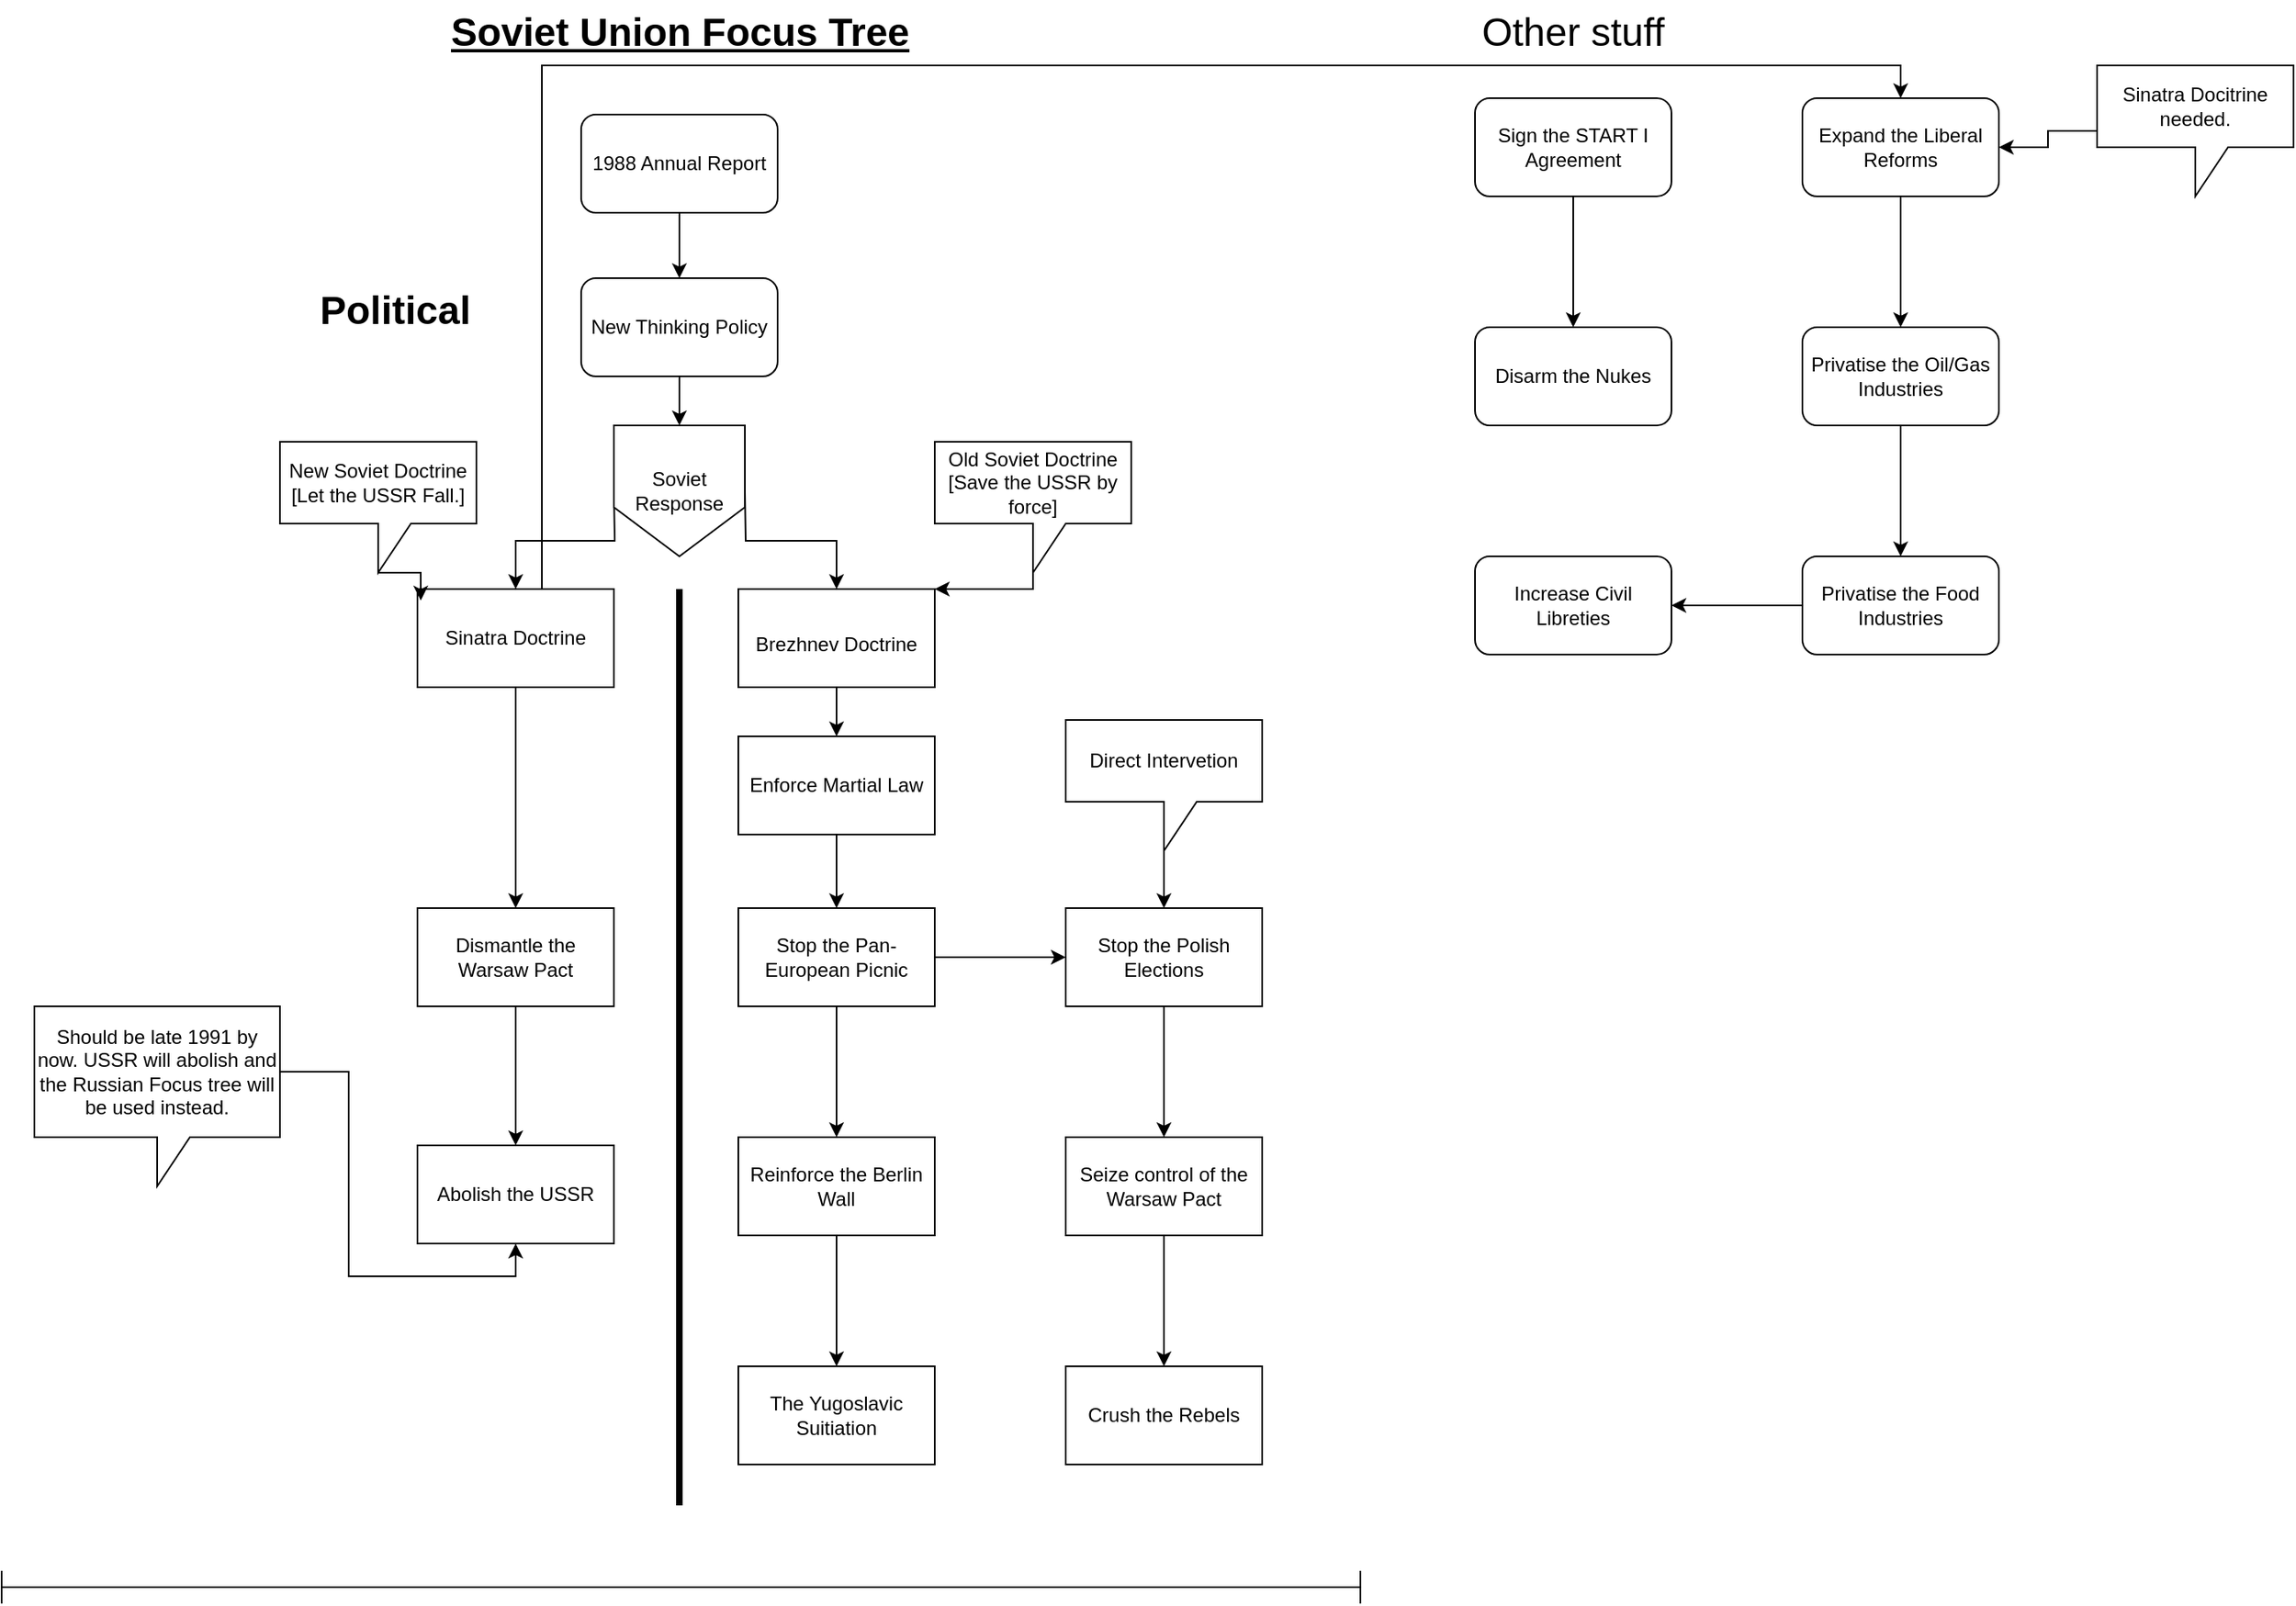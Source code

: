 <mxfile version="13.6.2" type="device"><diagram id="C5RBs43oDa-KdzZeNtuy" name="Page-1"><mxGraphModel dx="1422" dy="822" grid="1" gridSize="10" guides="1" tooltips="1" connect="1" arrows="1" fold="1" page="1" pageScale="1" pageWidth="1920" pageHeight="1200" math="0" shadow="0"><root><mxCell id="WIyWlLk6GJQsqaUBKTNV-0"/><mxCell id="WIyWlLk6GJQsqaUBKTNV-1" parent="WIyWlLk6GJQsqaUBKTNV-0"/><mxCell id="feMHMng9CTo6oTzExLfQ-0" value="Soviet Union Focus Tree" style="text;strokeColor=none;fillColor=none;html=1;fontSize=24;fontStyle=5;verticalAlign=middle;align=center;labelBackgroundColor=none;labelBorderColor=none;" parent="WIyWlLk6GJQsqaUBKTNV-1" vertex="1"><mxGeometry x="364" width="100" height="40" as="geometry"/></mxCell><mxCell id="feMHMng9CTo6oTzExLfQ-6" style="edgeStyle=orthogonalEdgeStyle;rounded=0;orthogonalLoop=1;jettySize=auto;html=1;exitX=0.5;exitY=1;exitDx=0;exitDy=0;entryX=0.5;entryY=0;entryDx=0;entryDy=0;" parent="WIyWlLk6GJQsqaUBKTNV-1" source="feMHMng9CTo6oTzExLfQ-1" target="feMHMng9CTo6oTzExLfQ-5" edge="1"><mxGeometry relative="1" as="geometry"/></mxCell><mxCell id="feMHMng9CTo6oTzExLfQ-1" value="1988 Annual Report" style="rounded=1;whiteSpace=wrap;html=1;labelBackgroundColor=none;" parent="WIyWlLk6GJQsqaUBKTNV-1" vertex="1"><mxGeometry x="354" y="70" width="120" height="60" as="geometry"/></mxCell><mxCell id="feMHMng9CTo6oTzExLfQ-8" style="edgeStyle=orthogonalEdgeStyle;rounded=0;orthogonalLoop=1;jettySize=auto;html=1;exitX=0.5;exitY=1;exitDx=0;exitDy=0;entryX=0.5;entryY=0;entryDx=0;entryDy=0;" parent="WIyWlLk6GJQsqaUBKTNV-1" source="feMHMng9CTo6oTzExLfQ-5" edge="1"><mxGeometry relative="1" as="geometry"><mxPoint x="414" y="260" as="targetPoint"/></mxGeometry></mxCell><mxCell id="feMHMng9CTo6oTzExLfQ-5" value="New Thinking Policy" style="rounded=1;whiteSpace=wrap;html=1;labelBackgroundColor=none;" parent="WIyWlLk6GJQsqaUBKTNV-1" vertex="1"><mxGeometry x="354" y="170" width="120" height="60" as="geometry"/></mxCell><mxCell id="feMHMng9CTo6oTzExLfQ-13" style="edgeStyle=orthogonalEdgeStyle;rounded=0;orthogonalLoop=1;jettySize=auto;html=1;exitX=0;exitY=0.5;exitDx=0;exitDy=0;entryX=0.5;entryY=0;entryDx=0;entryDy=0;" parent="WIyWlLk6GJQsqaUBKTNV-1" target="feMHMng9CTo6oTzExLfQ-9" edge="1"><mxGeometry relative="1" as="geometry"><mxPoint x="374" y="300" as="sourcePoint"/></mxGeometry></mxCell><mxCell id="feMHMng9CTo6oTzExLfQ-14" style="edgeStyle=orthogonalEdgeStyle;rounded=0;orthogonalLoop=1;jettySize=auto;html=1;exitX=1;exitY=0.5;exitDx=0;exitDy=0;entryX=0.5;entryY=0;entryDx=0;entryDy=0;" parent="WIyWlLk6GJQsqaUBKTNV-1" target="feMHMng9CTo6oTzExLfQ-10" edge="1"><mxGeometry relative="1" as="geometry"><mxPoint x="454" y="300" as="sourcePoint"/></mxGeometry></mxCell><mxCell id="feMHMng9CTo6oTzExLfQ-74" style="edgeStyle=orthogonalEdgeStyle;rounded=0;orthogonalLoop=1;jettySize=auto;html=1;exitX=1;exitY=0.5;exitDx=0;exitDy=0;entryX=0.5;entryY=0;entryDx=0;entryDy=0;" parent="WIyWlLk6GJQsqaUBKTNV-1" source="feMHMng9CTo6oTzExLfQ-9" target="feMHMng9CTo6oTzExLfQ-66" edge="1"><mxGeometry relative="1" as="geometry"><Array as="points"><mxPoint x="330" y="390"/><mxPoint x="330" y="40"/><mxPoint x="1160" y="40"/></Array></mxGeometry></mxCell><mxCell id="feMHMng9CTo6oTzExLfQ-9" value="Sinatra Doctrine" style="rounded=0;whiteSpace=wrap;html=1;labelBackgroundColor=none;" parent="WIyWlLk6GJQsqaUBKTNV-1" vertex="1"><mxGeometry x="254" y="360" width="120" height="60" as="geometry"/></mxCell><mxCell id="feMHMng9CTo6oTzExLfQ-28" style="edgeStyle=orthogonalEdgeStyle;rounded=0;orthogonalLoop=1;jettySize=auto;html=1;exitX=0.5;exitY=1;exitDx=0;exitDy=0;entryX=0.5;entryY=0;entryDx=0;entryDy=0;" parent="WIyWlLk6GJQsqaUBKTNV-1" source="feMHMng9CTo6oTzExLfQ-10" target="feMHMng9CTo6oTzExLfQ-26" edge="1"><mxGeometry relative="1" as="geometry"/></mxCell><mxCell id="feMHMng9CTo6oTzExLfQ-10" value="&lt;h1 class=&quot;firstHeading&quot;&gt;&lt;span class=&quot;&quot; style=&quot;font-weight: normal&quot;&gt;&lt;font style=&quot;font-size: 12px&quot;&gt;Brezhnev Doctrine&lt;/font&gt;&lt;/span&gt;&lt;/h1&gt;" style="rounded=0;whiteSpace=wrap;html=1;labelBackgroundColor=none;" parent="WIyWlLk6GJQsqaUBKTNV-1" vertex="1"><mxGeometry x="450" y="360" width="120" height="60" as="geometry"/></mxCell><mxCell id="feMHMng9CTo6oTzExLfQ-16" style="edgeStyle=orthogonalEdgeStyle;rounded=0;orthogonalLoop=1;jettySize=auto;html=1;exitX=0;exitY=0;exitDx=60;exitDy=80;exitPerimeter=0;entryX=1;entryY=0;entryDx=0;entryDy=0;" parent="WIyWlLk6GJQsqaUBKTNV-1" source="feMHMng9CTo6oTzExLfQ-11" target="feMHMng9CTo6oTzExLfQ-10" edge="1"><mxGeometry relative="1" as="geometry"><mxPoint x="590" y="360" as="targetPoint"/><Array as="points"><mxPoint x="630" y="360"/></Array></mxGeometry></mxCell><mxCell id="feMHMng9CTo6oTzExLfQ-11" value="Old Soviet Doctrine&lt;br&gt;[Save the USSR by force]" style="shape=callout;whiteSpace=wrap;html=1;perimeter=calloutPerimeter;labelBackgroundColor=none;" parent="WIyWlLk6GJQsqaUBKTNV-1" vertex="1"><mxGeometry x="570" y="270" width="120" height="80" as="geometry"/></mxCell><mxCell id="feMHMng9CTo6oTzExLfQ-17" style="edgeStyle=orthogonalEdgeStyle;rounded=0;orthogonalLoop=1;jettySize=auto;html=1;exitX=0;exitY=0;exitDx=60;exitDy=80;exitPerimeter=0;entryX=0.017;entryY=0.117;entryDx=0;entryDy=0;entryPerimeter=0;" parent="WIyWlLk6GJQsqaUBKTNV-1" source="feMHMng9CTo6oTzExLfQ-15" target="feMHMng9CTo6oTzExLfQ-9" edge="1"><mxGeometry relative="1" as="geometry"/></mxCell><mxCell id="feMHMng9CTo6oTzExLfQ-15" value="New Soviet Doctrine&lt;br&gt;[Let the USSR Fall.]" style="shape=callout;whiteSpace=wrap;html=1;perimeter=calloutPerimeter;labelBackgroundColor=none;" parent="WIyWlLk6GJQsqaUBKTNV-1" vertex="1"><mxGeometry x="170" y="270" width="120" height="80" as="geometry"/></mxCell><mxCell id="feMHMng9CTo6oTzExLfQ-18" value="" style="line;strokeWidth=4;direction=south;html=1;perimeter=backbonePerimeter;points=[];outlineConnect=0;labelBackgroundColor=none;" parent="WIyWlLk6GJQsqaUBKTNV-1" vertex="1"><mxGeometry x="409" y="360" width="10" height="560" as="geometry"/></mxCell><mxCell id="feMHMng9CTo6oTzExLfQ-19" value="Soviet Response" style="shape=offPageConnector;whiteSpace=wrap;html=1;labelBackgroundColor=none;" parent="WIyWlLk6GJQsqaUBKTNV-1" vertex="1"><mxGeometry x="374" y="260" width="80" height="80" as="geometry"/></mxCell><mxCell id="feMHMng9CTo6oTzExLfQ-29" style="edgeStyle=orthogonalEdgeStyle;rounded=0;orthogonalLoop=1;jettySize=auto;html=1;exitX=0.5;exitY=1;exitDx=0;exitDy=0;entryX=0.5;entryY=0;entryDx=0;entryDy=0;" parent="WIyWlLk6GJQsqaUBKTNV-1" source="feMHMng9CTo6oTzExLfQ-26" target="feMHMng9CTo6oTzExLfQ-27" edge="1"><mxGeometry relative="1" as="geometry"/></mxCell><mxCell id="feMHMng9CTo6oTzExLfQ-26" value="Enforce Martial Law" style="rounded=0;whiteSpace=wrap;html=1;labelBackgroundColor=none;" parent="WIyWlLk6GJQsqaUBKTNV-1" vertex="1"><mxGeometry x="450" y="450" width="120" height="60" as="geometry"/></mxCell><mxCell id="feMHMng9CTo6oTzExLfQ-31" value="" style="edgeStyle=orthogonalEdgeStyle;rounded=0;orthogonalLoop=1;jettySize=auto;html=1;" parent="WIyWlLk6GJQsqaUBKTNV-1" source="feMHMng9CTo6oTzExLfQ-27" target="feMHMng9CTo6oTzExLfQ-30" edge="1"><mxGeometry relative="1" as="geometry"/></mxCell><mxCell id="feMHMng9CTo6oTzExLfQ-33" value="" style="edgeStyle=orthogonalEdgeStyle;rounded=0;orthogonalLoop=1;jettySize=auto;html=1;" parent="WIyWlLk6GJQsqaUBKTNV-1" source="feMHMng9CTo6oTzExLfQ-27" target="feMHMng9CTo6oTzExLfQ-32" edge="1"><mxGeometry relative="1" as="geometry"/></mxCell><mxCell id="feMHMng9CTo6oTzExLfQ-27" value="Stop the&amp;nbsp;&lt;span&gt;Pan-European Picnic&lt;/span&gt;" style="rounded=0;whiteSpace=wrap;html=1;labelBackgroundColor=none;" parent="WIyWlLk6GJQsqaUBKTNV-1" vertex="1"><mxGeometry x="450" y="555" width="120" height="60" as="geometry"/></mxCell><mxCell id="feMHMng9CTo6oTzExLfQ-35" value="" style="edgeStyle=orthogonalEdgeStyle;rounded=0;orthogonalLoop=1;jettySize=auto;html=1;" parent="WIyWlLk6GJQsqaUBKTNV-1" source="feMHMng9CTo6oTzExLfQ-30" target="feMHMng9CTo6oTzExLfQ-34" edge="1"><mxGeometry relative="1" as="geometry"/></mxCell><mxCell id="feMHMng9CTo6oTzExLfQ-30" value="Stop the Polish Elections" style="rounded=0;whiteSpace=wrap;html=1;labelBackgroundColor=none;" parent="WIyWlLk6GJQsqaUBKTNV-1" vertex="1"><mxGeometry x="650" y="555" width="120" height="60" as="geometry"/></mxCell><mxCell id="feMHMng9CTo6oTzExLfQ-37" value="" style="edgeStyle=orthogonalEdgeStyle;rounded=0;orthogonalLoop=1;jettySize=auto;html=1;" parent="WIyWlLk6GJQsqaUBKTNV-1" source="feMHMng9CTo6oTzExLfQ-32" target="feMHMng9CTo6oTzExLfQ-36" edge="1"><mxGeometry relative="1" as="geometry"/></mxCell><mxCell id="feMHMng9CTo6oTzExLfQ-32" value="Reinforce the Berlin Wall" style="whiteSpace=wrap;html=1;rounded=0;" parent="WIyWlLk6GJQsqaUBKTNV-1" vertex="1"><mxGeometry x="450" y="695" width="120" height="60" as="geometry"/></mxCell><mxCell id="feMHMng9CTo6oTzExLfQ-39" value="" style="edgeStyle=orthogonalEdgeStyle;rounded=0;orthogonalLoop=1;jettySize=auto;html=1;" parent="WIyWlLk6GJQsqaUBKTNV-1" source="feMHMng9CTo6oTzExLfQ-34" target="feMHMng9CTo6oTzExLfQ-38" edge="1"><mxGeometry relative="1" as="geometry"/></mxCell><mxCell id="feMHMng9CTo6oTzExLfQ-34" value="Seize control of the Warsaw Pact" style="whiteSpace=wrap;html=1;rounded=0;" parent="WIyWlLk6GJQsqaUBKTNV-1" vertex="1"><mxGeometry x="650" y="695" width="120" height="60" as="geometry"/></mxCell><mxCell id="feMHMng9CTo6oTzExLfQ-36" value="The Yugoslavic Suitiation" style="whiteSpace=wrap;html=1;rounded=0;" parent="WIyWlLk6GJQsqaUBKTNV-1" vertex="1"><mxGeometry x="450" y="835" width="120" height="60" as="geometry"/></mxCell><mxCell id="feMHMng9CTo6oTzExLfQ-38" value="Crush the Rebels" style="whiteSpace=wrap;html=1;rounded=0;" parent="WIyWlLk6GJQsqaUBKTNV-1" vertex="1"><mxGeometry x="650" y="835" width="120" height="60" as="geometry"/></mxCell><mxCell id="feMHMng9CTo6oTzExLfQ-43" value="" style="edgeStyle=orthogonalEdgeStyle;rounded=0;orthogonalLoop=1;jettySize=auto;html=1;exitX=0.5;exitY=1;exitDx=0;exitDy=0;" parent="WIyWlLk6GJQsqaUBKTNV-1" source="feMHMng9CTo6oTzExLfQ-9" target="feMHMng9CTo6oTzExLfQ-42" edge="1"><mxGeometry relative="1" as="geometry"><mxPoint x="314" y="560" as="sourcePoint"/></mxGeometry></mxCell><mxCell id="feMHMng9CTo6oTzExLfQ-45" value="" style="edgeStyle=orthogonalEdgeStyle;rounded=0;orthogonalLoop=1;jettySize=auto;html=1;" parent="WIyWlLk6GJQsqaUBKTNV-1" source="feMHMng9CTo6oTzExLfQ-42" target="feMHMng9CTo6oTzExLfQ-44" edge="1"><mxGeometry relative="1" as="geometry"/></mxCell><mxCell id="feMHMng9CTo6oTzExLfQ-42" value="Dismantle the Warsaw Pact" style="whiteSpace=wrap;html=1;rounded=0;" parent="WIyWlLk6GJQsqaUBKTNV-1" vertex="1"><mxGeometry x="254" y="555" width="120" height="60" as="geometry"/></mxCell><mxCell id="feMHMng9CTo6oTzExLfQ-44" value="Abolish the USSR" style="whiteSpace=wrap;html=1;rounded=0;" parent="WIyWlLk6GJQsqaUBKTNV-1" vertex="1"><mxGeometry x="254" y="700" width="120" height="60" as="geometry"/></mxCell><mxCell id="feMHMng9CTo6oTzExLfQ-47" style="edgeStyle=orthogonalEdgeStyle;rounded=0;orthogonalLoop=1;jettySize=auto;html=1;exitX=0;exitY=0;exitDx=60;exitDy=80;exitPerimeter=0;entryX=0.5;entryY=0;entryDx=0;entryDy=0;" parent="WIyWlLk6GJQsqaUBKTNV-1" source="feMHMng9CTo6oTzExLfQ-46" target="feMHMng9CTo6oTzExLfQ-30" edge="1"><mxGeometry relative="1" as="geometry"/></mxCell><mxCell id="feMHMng9CTo6oTzExLfQ-46" value="Direct Intervetion" style="shape=callout;whiteSpace=wrap;html=1;perimeter=calloutPerimeter;labelBackgroundColor=none;" parent="WIyWlLk6GJQsqaUBKTNV-1" vertex="1"><mxGeometry x="650" y="440" width="120" height="80" as="geometry"/></mxCell><mxCell id="feMHMng9CTo6oTzExLfQ-53" style="edgeStyle=orthogonalEdgeStyle;rounded=0;orthogonalLoop=1;jettySize=auto;html=1;exitX=0;exitY=0;exitDx=150;exitDy=40;exitPerimeter=0;entryX=0.5;entryY=1;entryDx=0;entryDy=0;" parent="WIyWlLk6GJQsqaUBKTNV-1" source="feMHMng9CTo6oTzExLfQ-52" target="feMHMng9CTo6oTzExLfQ-44" edge="1"><mxGeometry relative="1" as="geometry"/></mxCell><mxCell id="feMHMng9CTo6oTzExLfQ-52" value="Should be late 1991 by now. USSR will abolish and the Russian Focus tree will be used instead." style="shape=callout;whiteSpace=wrap;html=1;perimeter=calloutPerimeter;labelBackgroundColor=none;" parent="WIyWlLk6GJQsqaUBKTNV-1" vertex="1"><mxGeometry x="20" y="615" width="150" height="110" as="geometry"/></mxCell><mxCell id="feMHMng9CTo6oTzExLfQ-55" value="" style="shape=crossbar;whiteSpace=wrap;html=1;rounded=1;labelBackgroundColor=none;" parent="WIyWlLk6GJQsqaUBKTNV-1" vertex="1"><mxGeometry y="960" width="830" height="20" as="geometry"/></mxCell><mxCell id="feMHMng9CTo6oTzExLfQ-56" value="Political" style="text;strokeColor=none;fillColor=none;html=1;fontSize=24;fontStyle=1;verticalAlign=middle;align=center;labelBackgroundColor=none;" parent="WIyWlLk6GJQsqaUBKTNV-1" vertex="1"><mxGeometry x="190" y="170" width="100" height="40" as="geometry"/></mxCell><mxCell id="feMHMng9CTo6oTzExLfQ-65" value="" style="edgeStyle=orthogonalEdgeStyle;rounded=0;orthogonalLoop=1;jettySize=auto;html=1;" parent="WIyWlLk6GJQsqaUBKTNV-1" source="feMHMng9CTo6oTzExLfQ-57" target="feMHMng9CTo6oTzExLfQ-64" edge="1"><mxGeometry relative="1" as="geometry"/></mxCell><mxCell id="feMHMng9CTo6oTzExLfQ-57" value="Sign the START I Agreement" style="rounded=1;whiteSpace=wrap;html=1;labelBackgroundColor=none;" parent="WIyWlLk6GJQsqaUBKTNV-1" vertex="1"><mxGeometry x="900" y="60" width="120" height="60" as="geometry"/></mxCell><mxCell id="feMHMng9CTo6oTzExLfQ-58" value="&lt;span style=&quot;font-size: 24px&quot;&gt;Other stuff&lt;/span&gt;" style="text;html=1;strokeColor=none;fillColor=none;align=center;verticalAlign=middle;whiteSpace=wrap;rounded=0;labelBackgroundColor=none;" parent="WIyWlLk6GJQsqaUBKTNV-1" vertex="1"><mxGeometry x="890" y="10" width="140" height="20" as="geometry"/></mxCell><mxCell id="feMHMng9CTo6oTzExLfQ-64" value="Disarm the Nukes" style="whiteSpace=wrap;html=1;rounded=1;" parent="WIyWlLk6GJQsqaUBKTNV-1" vertex="1"><mxGeometry x="900" y="200" width="120" height="60" as="geometry"/></mxCell><mxCell id="feMHMng9CTo6oTzExLfQ-69" value="" style="edgeStyle=orthogonalEdgeStyle;rounded=0;orthogonalLoop=1;jettySize=auto;html=1;" parent="WIyWlLk6GJQsqaUBKTNV-1" source="feMHMng9CTo6oTzExLfQ-66" target="feMHMng9CTo6oTzExLfQ-68" edge="1"><mxGeometry relative="1" as="geometry"/></mxCell><mxCell id="feMHMng9CTo6oTzExLfQ-66" value="Expand the Liberal Reforms" style="whiteSpace=wrap;html=1;rounded=1;" parent="WIyWlLk6GJQsqaUBKTNV-1" vertex="1"><mxGeometry x="1100" y="60" width="120" height="60" as="geometry"/></mxCell><mxCell id="feMHMng9CTo6oTzExLfQ-71" value="" style="edgeStyle=orthogonalEdgeStyle;rounded=0;orthogonalLoop=1;jettySize=auto;html=1;" parent="WIyWlLk6GJQsqaUBKTNV-1" source="feMHMng9CTo6oTzExLfQ-68" target="feMHMng9CTo6oTzExLfQ-70" edge="1"><mxGeometry relative="1" as="geometry"/></mxCell><mxCell id="feMHMng9CTo6oTzExLfQ-68" value="Privatise the Oil/Gas Industries" style="whiteSpace=wrap;html=1;rounded=1;" parent="WIyWlLk6GJQsqaUBKTNV-1" vertex="1"><mxGeometry x="1100" y="200" width="120" height="60" as="geometry"/></mxCell><mxCell id="feMHMng9CTo6oTzExLfQ-73" value="" style="edgeStyle=orthogonalEdgeStyle;rounded=0;orthogonalLoop=1;jettySize=auto;html=1;" parent="WIyWlLk6GJQsqaUBKTNV-1" source="feMHMng9CTo6oTzExLfQ-70" target="feMHMng9CTo6oTzExLfQ-72" edge="1"><mxGeometry relative="1" as="geometry"/></mxCell><mxCell id="feMHMng9CTo6oTzExLfQ-70" value="Privatise the Food Industries" style="whiteSpace=wrap;html=1;rounded=1;" parent="WIyWlLk6GJQsqaUBKTNV-1" vertex="1"><mxGeometry x="1100" y="340" width="120" height="60" as="geometry"/></mxCell><mxCell id="feMHMng9CTo6oTzExLfQ-72" value="Increase Civil Libreties" style="whiteSpace=wrap;html=1;rounded=1;" parent="WIyWlLk6GJQsqaUBKTNV-1" vertex="1"><mxGeometry x="900" y="340" width="120" height="60" as="geometry"/></mxCell><mxCell id="feMHMng9CTo6oTzExLfQ-76" value="" style="edgeStyle=orthogonalEdgeStyle;rounded=0;orthogonalLoop=1;jettySize=auto;html=1;" parent="WIyWlLk6GJQsqaUBKTNV-1" source="feMHMng9CTo6oTzExLfQ-75" target="feMHMng9CTo6oTzExLfQ-66" edge="1"><mxGeometry relative="1" as="geometry"/></mxCell><mxCell id="feMHMng9CTo6oTzExLfQ-75" value="Sinatra Docitrine needed." style="shape=callout;whiteSpace=wrap;html=1;perimeter=calloutPerimeter;labelBackgroundColor=none;" parent="WIyWlLk6GJQsqaUBKTNV-1" vertex="1"><mxGeometry x="1280" y="40" width="120" height="80" as="geometry"/></mxCell></root></mxGraphModel></diagram></mxfile>